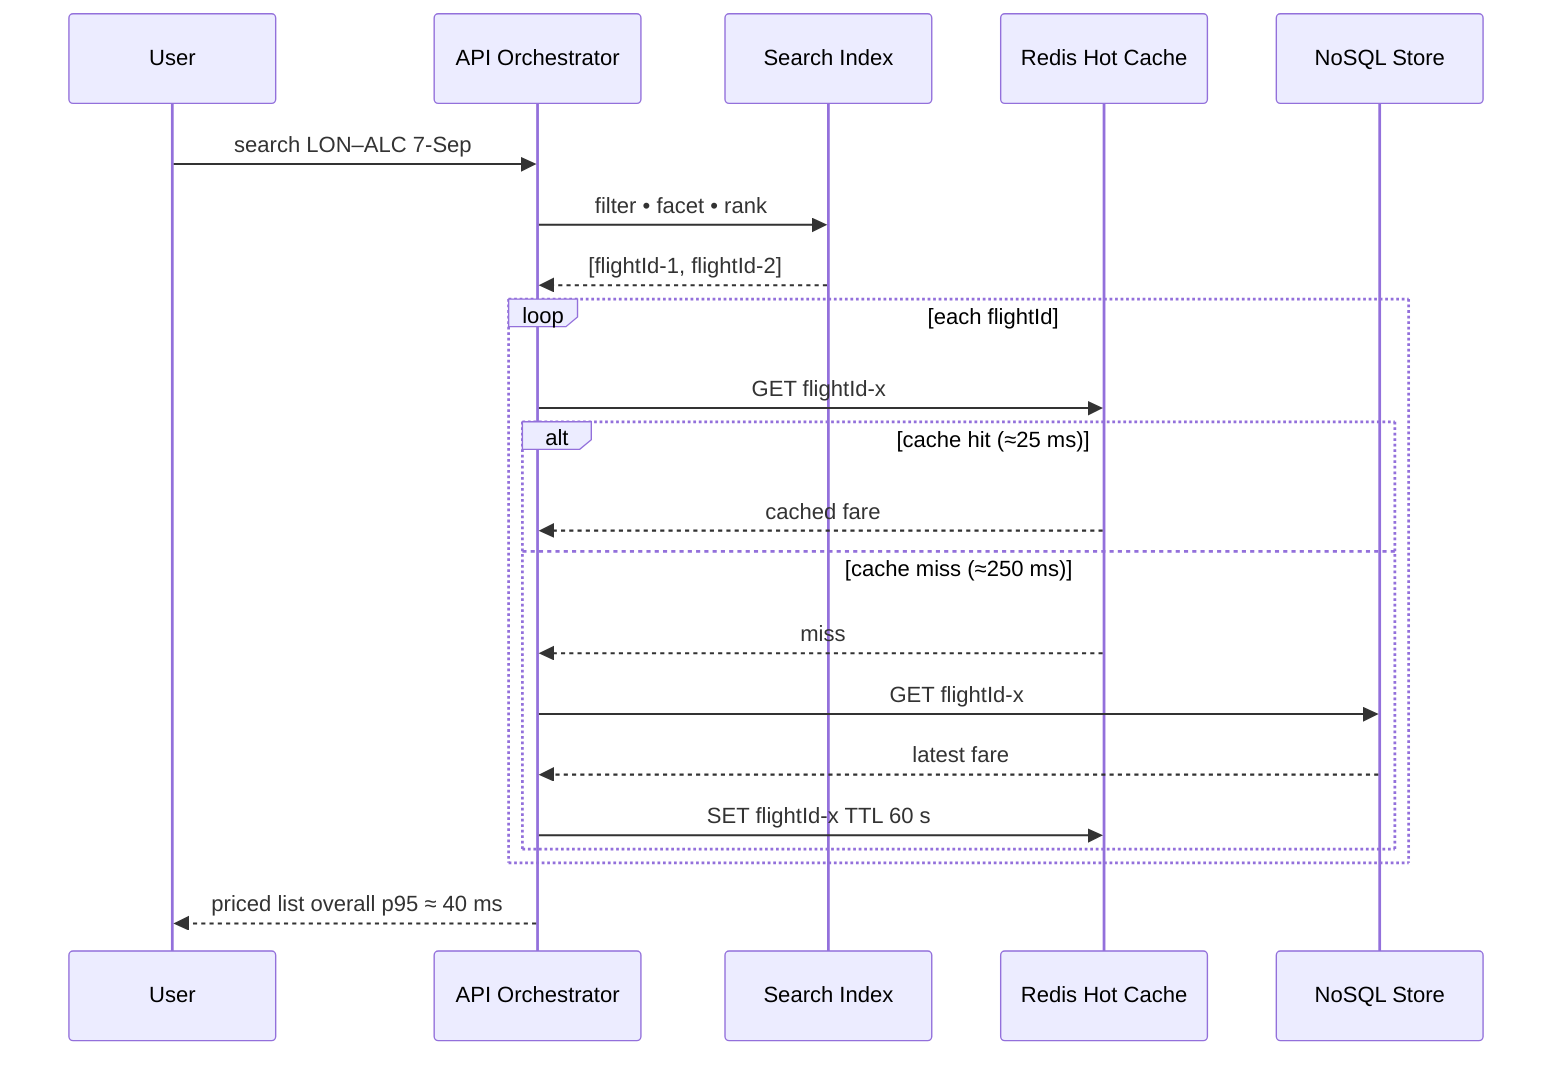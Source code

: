sequenceDiagram
  participant U as User
  participant API as API Orchestrator
  participant IDX as Search Index
  participant R as Redis Hot Cache
  participant N as NoSQL Store

  U->>API: search LON–ALC 7-Sep
  API->>IDX: filter • facet • rank
  IDX-->>API: [flightId-1, flightId-2]

  loop each flightId
    API->>R: GET flightId-x
    alt cache hit (≈25 ms)
      R-->>API: cached fare
    else cache miss (≈250 ms)
      R-->>API: miss
      API->>N: GET flightId-x
      N-->>API: latest fare
      API->>R: SET flightId-x TTL 60 s
    end
  end

  API-->>U: priced list  overall p95 ≈ 40 ms